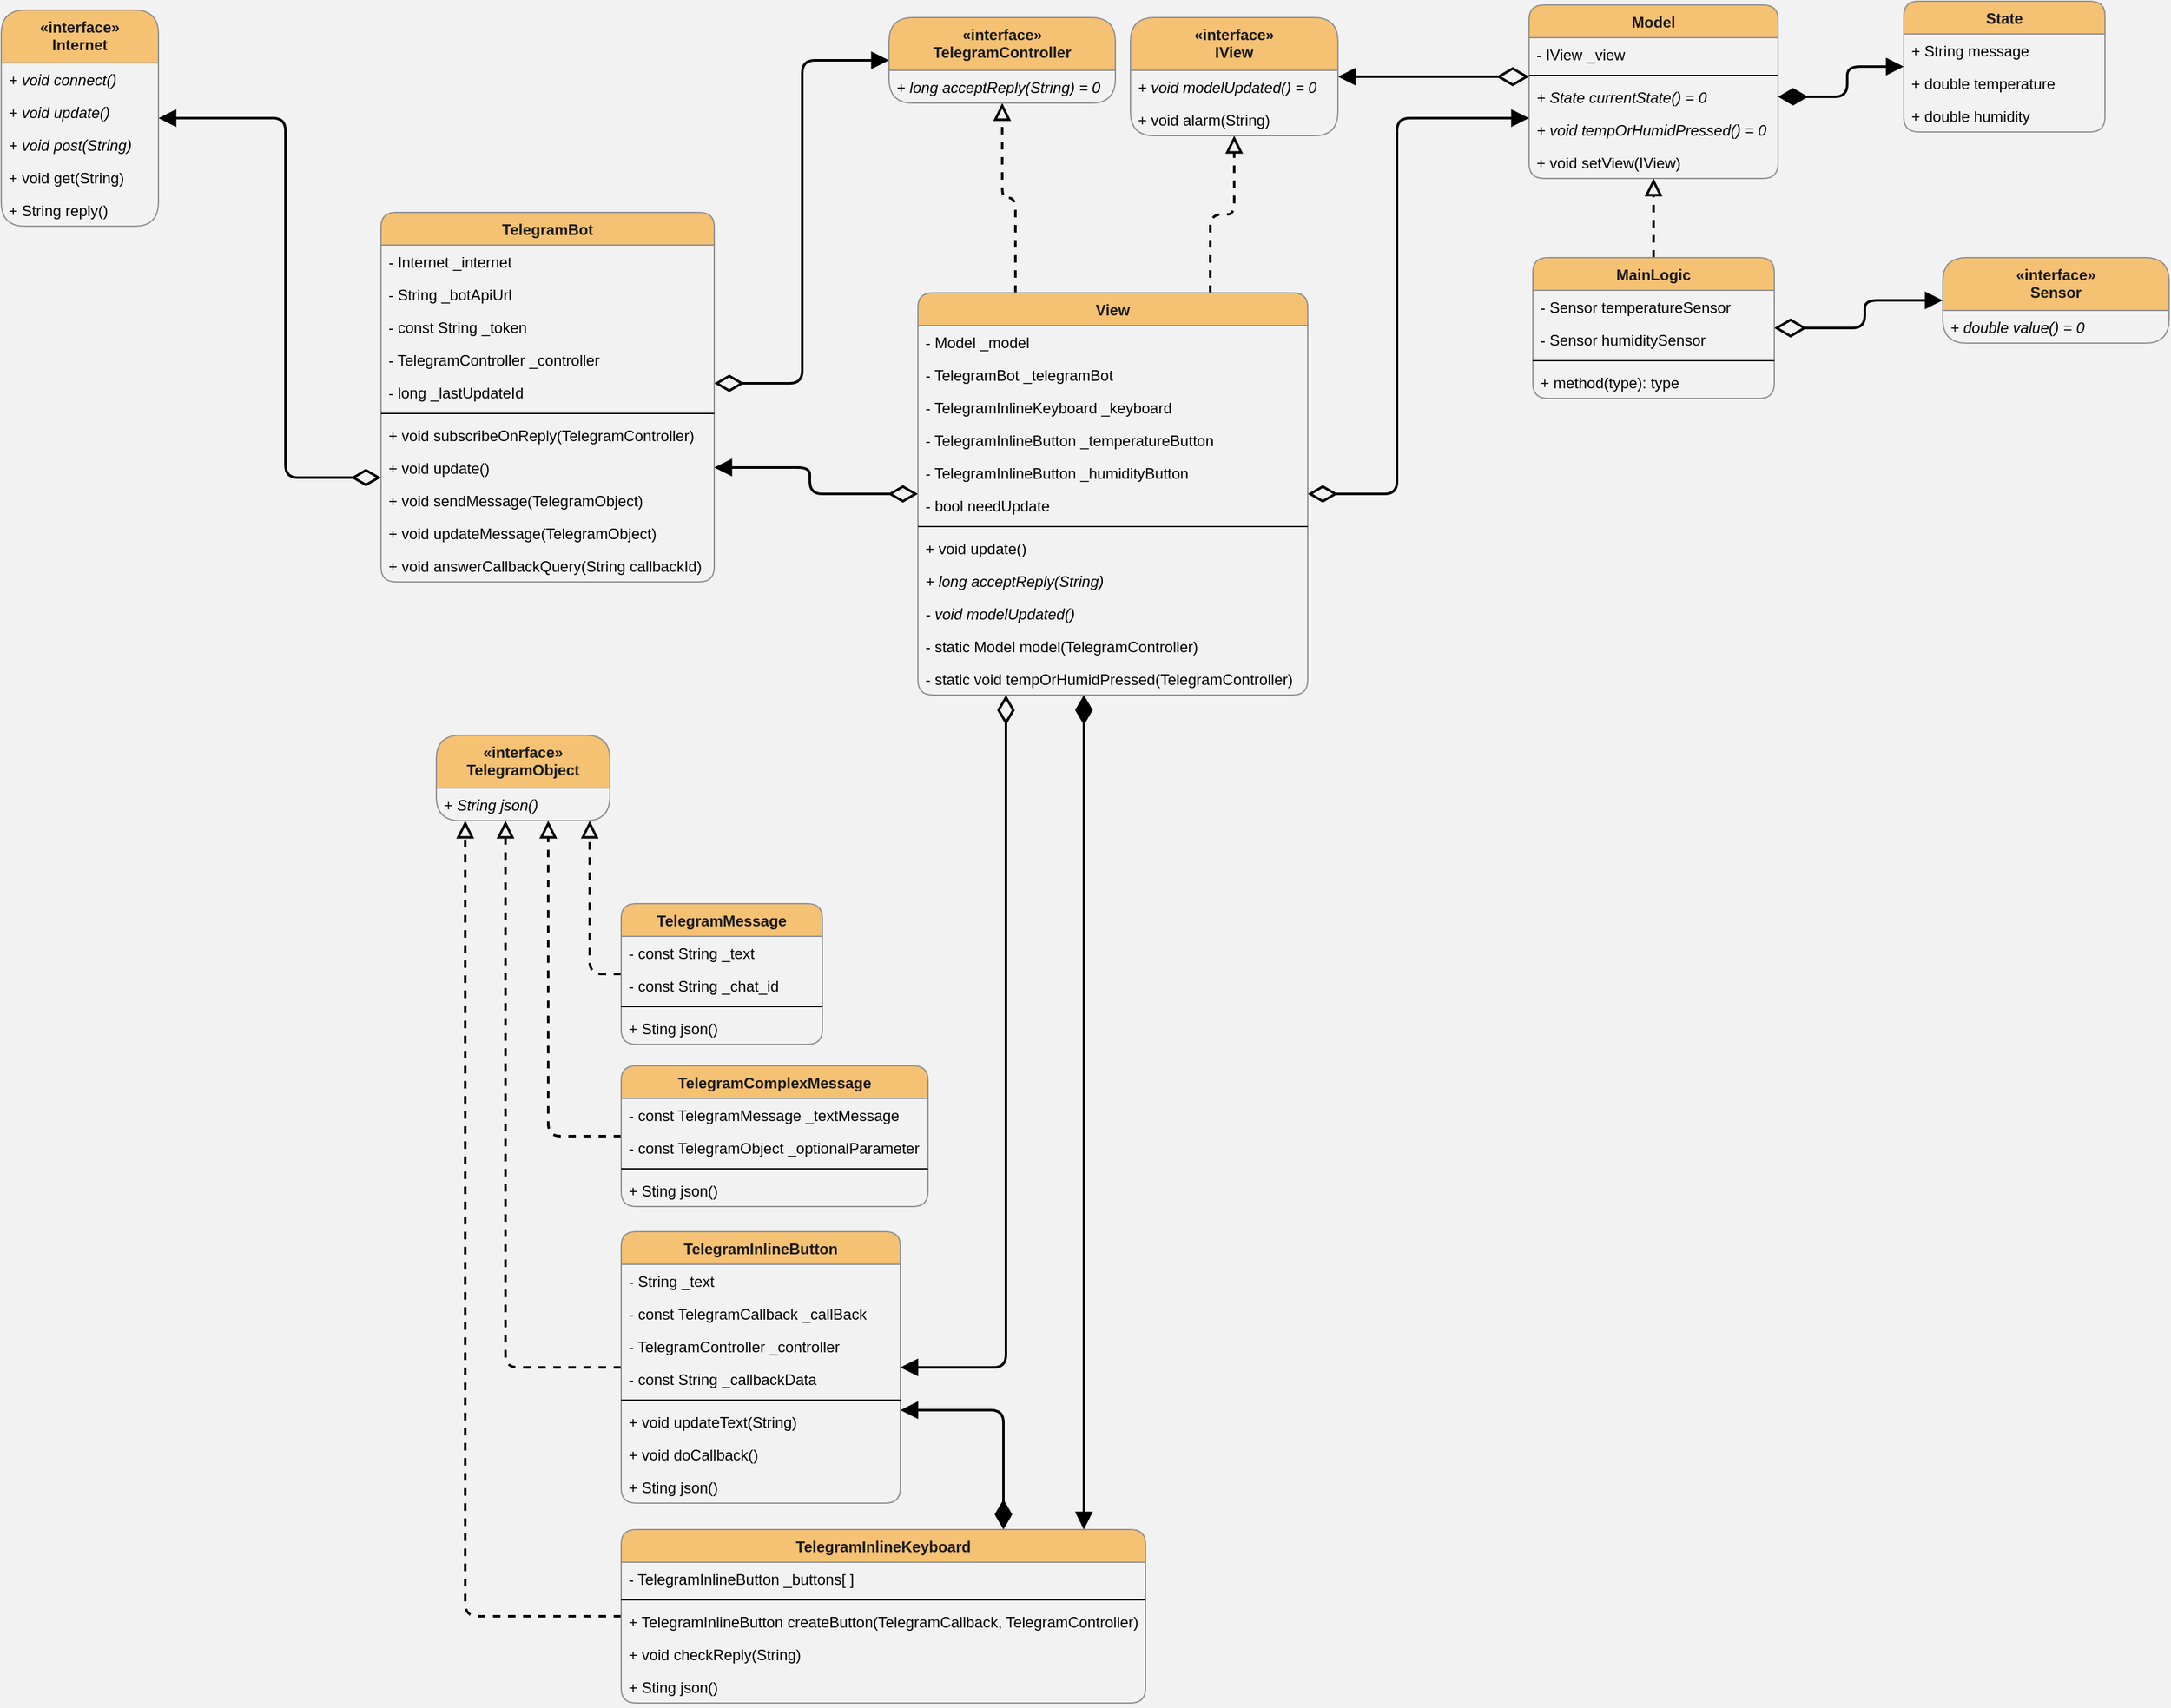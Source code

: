 <mxfile version="13.7.9" type="device"><diagram id="C5RBs43oDa-KdzZeNtuy" name="Page-1"><mxGraphModel dx="3631" dy="1231" grid="0" gridSize="10" guides="1" tooltips="1" connect="1" arrows="1" fold="1" page="0" pageScale="1" pageWidth="827" pageHeight="1169" background="#F2F2F2" math="0" shadow="0"><root><mxCell id="WIyWlLk6GJQsqaUBKTNV-0"/><mxCell id="WIyWlLk6GJQsqaUBKTNV-1" parent="WIyWlLk6GJQsqaUBKTNV-0"/><mxCell id="rEhpitw5mHjTU7jlt6PZ-28" value="Model" style="swimlane;fontStyle=1;align=center;verticalAlign=top;childLayout=stackLayout;horizontal=1;startSize=26;horizontalStack=0;resizeParent=1;resizeParentMax=0;resizeLast=0;collapsible=1;marginBottom=0;shadow=0;strokeColor=#909090;strokeWidth=1;fillColor=#F5C173;fontColor=#1A1A1A;rounded=1;" parent="WIyWlLk6GJQsqaUBKTNV-1" vertex="1"><mxGeometry x="-4" y="172" width="198" height="138" as="geometry"/></mxCell><mxCell id="rEhpitw5mHjTU7jlt6PZ-29" value="- IView _view" style="text;strokeColor=none;fillColor=none;align=left;verticalAlign=top;spacingLeft=4;spacingRight=4;overflow=hidden;rotatable=0;points=[[0,0.5],[1,0.5]];portConstraint=eastwest;rounded=1;" parent="rEhpitw5mHjTU7jlt6PZ-28" vertex="1"><mxGeometry y="26" width="198" height="26" as="geometry"/></mxCell><mxCell id="rEhpitw5mHjTU7jlt6PZ-30" value="" style="line;strokeWidth=1;fillColor=none;align=left;verticalAlign=middle;spacingTop=-1;spacingLeft=3;spacingRight=3;rotatable=0;labelPosition=right;points=[];portConstraint=eastwest;rounded=1;" parent="rEhpitw5mHjTU7jlt6PZ-28" vertex="1"><mxGeometry y="52" width="198" height="8" as="geometry"/></mxCell><mxCell id="rEhpitw5mHjTU7jlt6PZ-31" value="+ State currentState() = 0" style="text;strokeColor=none;fillColor=none;align=left;verticalAlign=top;spacingLeft=4;spacingRight=4;overflow=hidden;rotatable=0;points=[[0,0.5],[1,0.5]];portConstraint=eastwest;rounded=1;fontStyle=2" parent="rEhpitw5mHjTU7jlt6PZ-28" vertex="1"><mxGeometry y="60" width="198" height="26" as="geometry"/></mxCell><mxCell id="oQ5YfJcLxzlzHkghVT78-1" value="+ void tempOrHumidPressed() = 0" style="text;strokeColor=none;fillColor=none;align=left;verticalAlign=top;spacingLeft=4;spacingRight=4;overflow=hidden;rotatable=0;points=[[0,0.5],[1,0.5]];portConstraint=eastwest;rounded=1;fontStyle=2" parent="rEhpitw5mHjTU7jlt6PZ-28" vertex="1"><mxGeometry y="86" width="198" height="26" as="geometry"/></mxCell><mxCell id="oQ5YfJcLxzlzHkghVT78-2" value="+ void setView(IView)" style="text;strokeColor=none;fillColor=none;align=left;verticalAlign=top;spacingLeft=4;spacingRight=4;overflow=hidden;rotatable=0;points=[[0,0.5],[1,0.5]];portConstraint=eastwest;rounded=1;" parent="rEhpitw5mHjTU7jlt6PZ-28" vertex="1"><mxGeometry y="112" width="198" height="26" as="geometry"/></mxCell><mxCell id="oQ5YfJcLxzlzHkghVT78-14" style="edgeStyle=orthogonalEdgeStyle;orthogonalLoop=1;jettySize=auto;html=1;entryX=0;entryY=0.5;entryDx=0;entryDy=0;startSize=18;fontColor=#1A1A1A;endArrow=block;endFill=1;strokeWidth=2;rounded=1;startArrow=diamondThin;startFill=1;endSize=9;" parent="WIyWlLk6GJQsqaUBKTNV-1" source="rEhpitw5mHjTU7jlt6PZ-31" target="oQ5YfJcLxzlzHkghVT78-7" edge="1"><mxGeometry relative="1" as="geometry"/></mxCell><mxCell id="oQ5YfJcLxzlzHkghVT78-19" style="edgeStyle=orthogonalEdgeStyle;rounded=1;orthogonalLoop=1;jettySize=auto;html=1;exitX=0.5;exitY=0;exitDx=0;exitDy=0;startSize=20;endArrow=block;endFill=0;strokeWidth=2;fontColor=#1A1A1A;dashed=1;endSize=9;startFill=0;" parent="WIyWlLk6GJQsqaUBKTNV-1" source="oQ5YfJcLxzlzHkghVT78-15" target="rEhpitw5mHjTU7jlt6PZ-28" edge="1"><mxGeometry relative="1" as="geometry"/></mxCell><mxCell id="BnWdjfgLqPfoAKdo5fvC-12" style="edgeStyle=orthogonalEdgeStyle;jumpSize=6;orthogonalLoop=1;jettySize=auto;html=1;startArrow=diamondThin;startFill=0;startSize=20;endArrow=block;endFill=1;endSize=9;strokeWidth=2;fontColor=#1A1A1A;" edge="1" parent="WIyWlLk6GJQsqaUBKTNV-1" source="oQ5YfJcLxzlzHkghVT78-15" target="BnWdjfgLqPfoAKdo5fvC-10"><mxGeometry relative="1" as="geometry"/></mxCell><mxCell id="oQ5YfJcLxzlzHkghVT78-15" value="MainLogic" style="swimlane;fontStyle=1;align=center;verticalAlign=top;childLayout=stackLayout;horizontal=1;startSize=26;horizontalStack=0;resizeParent=1;resizeParentMax=0;resizeLast=0;collapsible=1;marginBottom=0;rounded=1;shadow=0;strokeColor=#909090;strokeWidth=1;fillColor=#F5C173;fontColor=#1A1A1A;" parent="WIyWlLk6GJQsqaUBKTNV-1" vertex="1"><mxGeometry x="-1" y="373" width="192" height="112" as="geometry"/></mxCell><mxCell id="oQ5YfJcLxzlzHkghVT78-16" value="- Sensor temperatureSensor" style="text;strokeColor=none;fillColor=none;align=left;verticalAlign=top;spacingLeft=4;spacingRight=4;overflow=hidden;rotatable=0;points=[[0,0.5],[1,0.5]];portConstraint=eastwest;" parent="oQ5YfJcLxzlzHkghVT78-15" vertex="1"><mxGeometry y="26" width="192" height="26" as="geometry"/></mxCell><mxCell id="oQ5YfJcLxzlzHkghVT78-20" value="- Sensor humiditySensor" style="text;strokeColor=none;fillColor=none;align=left;verticalAlign=top;spacingLeft=4;spacingRight=4;overflow=hidden;rotatable=0;points=[[0,0.5],[1,0.5]];portConstraint=eastwest;" parent="oQ5YfJcLxzlzHkghVT78-15" vertex="1"><mxGeometry y="52" width="192" height="26" as="geometry"/></mxCell><mxCell id="oQ5YfJcLxzlzHkghVT78-17" value="" style="line;strokeWidth=1;fillColor=none;align=left;verticalAlign=middle;spacingTop=-1;spacingLeft=3;spacingRight=3;rotatable=0;labelPosition=right;points=[];portConstraint=eastwest;" parent="oQ5YfJcLxzlzHkghVT78-15" vertex="1"><mxGeometry y="78" width="192" height="8" as="geometry"/></mxCell><mxCell id="oQ5YfJcLxzlzHkghVT78-18" value="+ method(type): type" style="text;strokeColor=none;fillColor=none;align=left;verticalAlign=top;spacingLeft=4;spacingRight=4;overflow=hidden;rotatable=0;points=[[0,0.5],[1,0.5]];portConstraint=eastwest;" parent="oQ5YfJcLxzlzHkghVT78-15" vertex="1"><mxGeometry y="86" width="192" height="26" as="geometry"/></mxCell><mxCell id="oQ5YfJcLxzlzHkghVT78-34" style="edgeStyle=orthogonalEdgeStyle;rounded=1;orthogonalLoop=1;jettySize=auto;html=1;startSize=20;endArrow=block;endFill=1;strokeWidth=2;fontColor=#1A1A1A;startArrow=diamondThin;startFill=0;jumpSize=6;endSize=9;" parent="WIyWlLk6GJQsqaUBKTNV-1" source="rEhpitw5mHjTU7jlt6PZ-28" target="oQ5YfJcLxzlzHkghVT78-31" edge="1"><mxGeometry relative="1" as="geometry"><Array as="points"><mxPoint x="-59" y="229"/><mxPoint x="-59" y="229"/></Array></mxGeometry></mxCell><mxCell id="oQ5YfJcLxzlzHkghVT78-52" style="edgeStyle=orthogonalEdgeStyle;rounded=1;jumpSize=6;orthogonalLoop=1;jettySize=auto;html=1;exitX=0.25;exitY=0;exitDx=0;exitDy=0;startArrow=none;startFill=0;startSize=20;endArrow=block;endFill=0;endSize=9;strokeWidth=2;fontColor=#1A1A1A;dashed=1;" parent="WIyWlLk6GJQsqaUBKTNV-1" source="oQ5YfJcLxzlzHkghVT78-35" target="oQ5YfJcLxzlzHkghVT78-49" edge="1"><mxGeometry relative="1" as="geometry"/></mxCell><mxCell id="oQ5YfJcLxzlzHkghVT78-53" style="edgeStyle=orthogonalEdgeStyle;rounded=1;jumpSize=6;orthogonalLoop=1;jettySize=auto;html=1;exitX=0.75;exitY=0;exitDx=0;exitDy=0;startArrow=none;startFill=0;startSize=20;endArrow=block;endFill=0;endSize=9;strokeWidth=2;fontColor=#1A1A1A;dashed=1;" parent="WIyWlLk6GJQsqaUBKTNV-1" source="oQ5YfJcLxzlzHkghVT78-35" target="oQ5YfJcLxzlzHkghVT78-31" edge="1"><mxGeometry relative="1" as="geometry"/></mxCell><mxCell id="BnWdjfgLqPfoAKdo5fvC-1" style="edgeStyle=orthogonalEdgeStyle;jumpSize=6;orthogonalLoop=1;jettySize=auto;html=1;startFill=0;startSize=18;endArrow=block;endFill=1;endSize=9;strokeWidth=2;fontColor=#1A1A1A;startArrow=diamondThin;" edge="1" parent="WIyWlLk6GJQsqaUBKTNV-1" source="oQ5YfJcLxzlzHkghVT78-35" target="oQ5YfJcLxzlzHkghVT78-54"><mxGeometry relative="1" as="geometry"><Array as="points"><mxPoint x="-576" y="561"/><mxPoint x="-576" y="540"/></Array></mxGeometry></mxCell><mxCell id="BnWdjfgLqPfoAKdo5fvC-8" style="edgeStyle=orthogonalEdgeStyle;jumpSize=6;orthogonalLoop=1;jettySize=auto;html=1;startArrow=diamondThin;startFill=0;startSize=18;endArrow=block;endFill=1;endSize=9;strokeWidth=2;fontColor=#1A1A1A;" edge="1" parent="WIyWlLk6GJQsqaUBKTNV-1" source="oQ5YfJcLxzlzHkghVT78-35" target="rEhpitw5mHjTU7jlt6PZ-28"><mxGeometry relative="1" as="geometry"><Array as="points"><mxPoint x="-109" y="561"/><mxPoint x="-109" y="262"/></Array></mxGeometry></mxCell><mxCell id="BnWdjfgLqPfoAKdo5fvC-14" style="edgeStyle=orthogonalEdgeStyle;jumpSize=6;orthogonalLoop=1;jettySize=auto;html=1;startArrow=diamondThin;startFill=1;startSize=18;endArrow=block;endFill=1;endSize=9;strokeWidth=2;fontColor=#1A1A1A;" edge="1" parent="WIyWlLk6GJQsqaUBKTNV-1" source="oQ5YfJcLxzlzHkghVT78-35" target="oQ5YfJcLxzlzHkghVT78-107"><mxGeometry relative="1" as="geometry"><Array as="points"><mxPoint x="-358" y="996"/><mxPoint x="-358" y="996"/></Array></mxGeometry></mxCell><mxCell id="BnWdjfgLqPfoAKdo5fvC-15" style="edgeStyle=orthogonalEdgeStyle;jumpSize=6;orthogonalLoop=1;jettySize=auto;html=1;startArrow=diamondThin;startFill=0;startSize=18;endArrow=block;endFill=1;endSize=9;strokeWidth=2;fontColor=#1A1A1A;" edge="1" parent="WIyWlLk6GJQsqaUBKTNV-1" source="oQ5YfJcLxzlzHkghVT78-35" target="oQ5YfJcLxzlzHkghVT78-97"><mxGeometry relative="1" as="geometry"><Array as="points"><mxPoint x="-420" y="1256"/></Array></mxGeometry></mxCell><mxCell id="oQ5YfJcLxzlzHkghVT78-35" value="View" style="swimlane;fontStyle=1;align=center;verticalAlign=top;childLayout=stackLayout;horizontal=1;startSize=26;horizontalStack=0;resizeParent=1;resizeParentMax=0;resizeLast=0;collapsible=1;marginBottom=0;rounded=1;shadow=0;strokeColor=#909090;strokeWidth=1;fillColor=#F5C173;fontColor=#1A1A1A;" parent="WIyWlLk6GJQsqaUBKTNV-1" vertex="1"><mxGeometry x="-490" y="401" width="310" height="320" as="geometry"/></mxCell><mxCell id="oQ5YfJcLxzlzHkghVT78-42" value="- Model _model" style="text;strokeColor=none;fillColor=none;align=left;verticalAlign=top;spacingLeft=4;spacingRight=4;overflow=hidden;rotatable=0;points=[[0,0.5],[1,0.5]];portConstraint=eastwest;" parent="oQ5YfJcLxzlzHkghVT78-35" vertex="1"><mxGeometry y="26" width="310" height="26" as="geometry"/></mxCell><mxCell id="oQ5YfJcLxzlzHkghVT78-40" value="- TelegramBot _telegramBot" style="text;strokeColor=none;fillColor=none;align=left;verticalAlign=top;spacingLeft=4;spacingRight=4;overflow=hidden;rotatable=0;points=[[0,0.5],[1,0.5]];portConstraint=eastwest;" parent="oQ5YfJcLxzlzHkghVT78-35" vertex="1"><mxGeometry y="52" width="310" height="26" as="geometry"/></mxCell><mxCell id="oQ5YfJcLxzlzHkghVT78-41" value="- TelegramInlineKeyboard _keyboard" style="text;strokeColor=none;fillColor=none;align=left;verticalAlign=top;spacingLeft=4;spacingRight=4;overflow=hidden;rotatable=0;points=[[0,0.5],[1,0.5]];portConstraint=eastwest;" parent="oQ5YfJcLxzlzHkghVT78-35" vertex="1"><mxGeometry y="78" width="310" height="26" as="geometry"/></mxCell><mxCell id="oQ5YfJcLxzlzHkghVT78-43" value="- TelegramInlineButton _temperatureButton" style="text;strokeColor=none;fillColor=none;align=left;verticalAlign=top;spacingLeft=4;spacingRight=4;overflow=hidden;rotatable=0;points=[[0,0.5],[1,0.5]];portConstraint=eastwest;" parent="oQ5YfJcLxzlzHkghVT78-35" vertex="1"><mxGeometry y="104" width="310" height="26" as="geometry"/></mxCell><mxCell id="oQ5YfJcLxzlzHkghVT78-44" value="- TelegramInlineButton _humidityButton" style="text;strokeColor=none;fillColor=none;align=left;verticalAlign=top;spacingLeft=4;spacingRight=4;overflow=hidden;rotatable=0;points=[[0,0.5],[1,0.5]];portConstraint=eastwest;" parent="oQ5YfJcLxzlzHkghVT78-35" vertex="1"><mxGeometry y="130" width="310" height="26" as="geometry"/></mxCell><mxCell id="oQ5YfJcLxzlzHkghVT78-39" value="- bool needUpdate" style="text;strokeColor=none;fillColor=none;align=left;verticalAlign=top;spacingLeft=4;spacingRight=4;overflow=hidden;rotatable=0;points=[[0,0.5],[1,0.5]];portConstraint=eastwest;" parent="oQ5YfJcLxzlzHkghVT78-35" vertex="1"><mxGeometry y="156" width="310" height="26" as="geometry"/></mxCell><mxCell id="oQ5YfJcLxzlzHkghVT78-37" value="" style="line;strokeWidth=1;fillColor=none;align=left;verticalAlign=middle;spacingTop=-1;spacingLeft=3;spacingRight=3;rotatable=0;labelPosition=right;points=[];portConstraint=eastwest;" parent="oQ5YfJcLxzlzHkghVT78-35" vertex="1"><mxGeometry y="182" width="310" height="8" as="geometry"/></mxCell><mxCell id="oQ5YfJcLxzlzHkghVT78-48" value="+ void update()" style="text;strokeColor=none;fillColor=none;align=left;verticalAlign=top;spacingLeft=4;spacingRight=4;overflow=hidden;rotatable=0;points=[[0,0.5],[1,0.5]];portConstraint=eastwest;" parent="oQ5YfJcLxzlzHkghVT78-35" vertex="1"><mxGeometry y="190" width="310" height="26" as="geometry"/></mxCell><mxCell id="oQ5YfJcLxzlzHkghVT78-45" value="+ long acceptReply(String)" style="text;strokeColor=none;fillColor=none;align=left;verticalAlign=top;spacingLeft=4;spacingRight=4;overflow=hidden;rotatable=0;points=[[0,0.5],[1,0.5]];portConstraint=eastwest;fontStyle=2" parent="oQ5YfJcLxzlzHkghVT78-35" vertex="1"><mxGeometry y="216" width="310" height="26" as="geometry"/></mxCell><mxCell id="oQ5YfJcLxzlzHkghVT78-38" value="- void modelUpdated()" style="text;strokeColor=none;fillColor=none;align=left;verticalAlign=top;spacingLeft=4;spacingRight=4;overflow=hidden;rotatable=0;points=[[0,0.5],[1,0.5]];portConstraint=eastwest;fontStyle=2" parent="oQ5YfJcLxzlzHkghVT78-35" vertex="1"><mxGeometry y="242" width="310" height="26" as="geometry"/></mxCell><mxCell id="oQ5YfJcLxzlzHkghVT78-47" value="- static Model model(TelegramController)" style="text;strokeColor=none;fillColor=none;align=left;verticalAlign=top;spacingLeft=4;spacingRight=4;overflow=hidden;rotatable=0;points=[[0,0.5],[1,0.5]];portConstraint=eastwest;" parent="oQ5YfJcLxzlzHkghVT78-35" vertex="1"><mxGeometry y="268" width="310" height="26" as="geometry"/></mxCell><mxCell id="oQ5YfJcLxzlzHkghVT78-46" value="- static void tempOrHumidPressed(TelegramController)" style="text;strokeColor=none;fillColor=none;align=left;verticalAlign=top;spacingLeft=4;spacingRight=4;overflow=hidden;rotatable=0;points=[[0,0.5],[1,0.5]];portConstraint=eastwest;" parent="oQ5YfJcLxzlzHkghVT78-35" vertex="1"><mxGeometry y="294" width="310" height="26" as="geometry"/></mxCell><mxCell id="BnWdjfgLqPfoAKdo5fvC-2" style="edgeStyle=orthogonalEdgeStyle;jumpSize=6;orthogonalLoop=1;jettySize=auto;html=1;startArrow=diamondThin;startFill=0;startSize=18;endArrow=block;endFill=1;endSize=9;strokeWidth=2;fontColor=#1A1A1A;" edge="1" parent="WIyWlLk6GJQsqaUBKTNV-1" source="oQ5YfJcLxzlzHkghVT78-54" target="oQ5YfJcLxzlzHkghVT78-66"><mxGeometry relative="1" as="geometry"><Array as="points"><mxPoint x="-993" y="548"/><mxPoint x="-993" y="262"/></Array></mxGeometry></mxCell><mxCell id="BnWdjfgLqPfoAKdo5fvC-4" style="edgeStyle=orthogonalEdgeStyle;jumpSize=6;orthogonalLoop=1;jettySize=auto;html=1;startArrow=none;startFill=0;startSize=18;endArrow=block;endFill=0;endSize=9;strokeWidth=2;fontColor=#1A1A1A;dashed=1;" edge="1" parent="WIyWlLk6GJQsqaUBKTNV-1" source="oQ5YfJcLxzlzHkghVT78-72" target="oQ5YfJcLxzlzHkghVT78-80"><mxGeometry relative="1" as="geometry"><Array as="points"><mxPoint x="-751" y="943"/></Array></mxGeometry></mxCell><mxCell id="BnWdjfgLqPfoAKdo5fvC-5" style="edgeStyle=orthogonalEdgeStyle;jumpSize=6;orthogonalLoop=1;jettySize=auto;html=1;dashed=1;startArrow=none;startFill=0;startSize=18;endArrow=block;endFill=0;endSize=9;strokeWidth=2;fontColor=#1A1A1A;" edge="1" parent="WIyWlLk6GJQsqaUBKTNV-1" source="oQ5YfJcLxzlzHkghVT78-88" target="oQ5YfJcLxzlzHkghVT78-80"><mxGeometry relative="1" as="geometry"><Array as="points"><mxPoint x="-784" y="1072"/></Array></mxGeometry></mxCell><mxCell id="BnWdjfgLqPfoAKdo5fvC-6" style="edgeStyle=orthogonalEdgeStyle;jumpSize=6;orthogonalLoop=1;jettySize=auto;html=1;dashed=1;startArrow=none;startFill=0;startSize=18;endArrow=block;endFill=0;endSize=9;strokeWidth=2;fontColor=#1A1A1A;" edge="1" parent="WIyWlLk6GJQsqaUBKTNV-1" source="oQ5YfJcLxzlzHkghVT78-107" target="oQ5YfJcLxzlzHkghVT78-80"><mxGeometry relative="1" as="geometry"><mxPoint x="-788" y="850" as="targetPoint"/><Array as="points"><mxPoint x="-850" y="1454"/></Array></mxGeometry></mxCell><mxCell id="BnWdjfgLqPfoAKdo5fvC-7" style="edgeStyle=orthogonalEdgeStyle;jumpSize=6;orthogonalLoop=1;jettySize=auto;html=1;dashed=1;startArrow=none;startFill=0;startSize=18;endArrow=block;endFill=0;endSize=9;strokeWidth=2;fontColor=#1A1A1A;" edge="1" parent="WIyWlLk6GJQsqaUBKTNV-1" source="oQ5YfJcLxzlzHkghVT78-97" target="oQ5YfJcLxzlzHkghVT78-80"><mxGeometry relative="1" as="geometry"><Array as="points"><mxPoint x="-818" y="1256"/></Array></mxGeometry></mxCell><mxCell id="oQ5YfJcLxzlzHkghVT78-66" value="«interface»&#10;Internet" style="swimlane;fontStyle=1;align=center;verticalAlign=top;childLayout=stackLayout;horizontal=1;startSize=42;horizontalStack=0;resizeParent=1;resizeParentMax=0;resizeLast=0;collapsible=1;marginBottom=0;rounded=1;shadow=0;strokeColor=#909090;strokeWidth=1;fillColor=#F5C173;fontColor=#1A1A1A;" parent="WIyWlLk6GJQsqaUBKTNV-1" vertex="1"><mxGeometry x="-1219" y="176" width="125" height="172" as="geometry"/></mxCell><mxCell id="oQ5YfJcLxzlzHkghVT78-67" value="+ void connect()" style="text;strokeColor=none;fillColor=none;align=left;verticalAlign=top;spacingLeft=4;spacingRight=4;overflow=hidden;rotatable=0;points=[[0,0.5],[1,0.5]];portConstraint=eastwest;fontStyle=2" parent="oQ5YfJcLxzlzHkghVT78-66" vertex="1"><mxGeometry y="42" width="125" height="26" as="geometry"/></mxCell><mxCell id="oQ5YfJcLxzlzHkghVT78-69" value="+ void update()" style="text;strokeColor=none;fillColor=none;align=left;verticalAlign=top;spacingLeft=4;spacingRight=4;overflow=hidden;rotatable=0;points=[[0,0.5],[1,0.5]];portConstraint=eastwest;fontStyle=2" parent="oQ5YfJcLxzlzHkghVT78-66" vertex="1"><mxGeometry y="68" width="125" height="26" as="geometry"/></mxCell><mxCell id="oQ5YfJcLxzlzHkghVT78-70" value="+ void post(String)" style="text;strokeColor=none;fillColor=none;align=left;verticalAlign=top;spacingLeft=4;spacingRight=4;overflow=hidden;rotatable=0;points=[[0,0.5],[1,0.5]];portConstraint=eastwest;fontStyle=2" parent="oQ5YfJcLxzlzHkghVT78-66" vertex="1"><mxGeometry y="94" width="125" height="26" as="geometry"/></mxCell><mxCell id="oQ5YfJcLxzlzHkghVT78-71" value="+ void get(String)" style="text;strokeColor=none;fillColor=none;align=left;verticalAlign=top;spacingLeft=4;spacingRight=4;overflow=hidden;rotatable=0;points=[[0,0.5],[1,0.5]];portConstraint=eastwest;" parent="oQ5YfJcLxzlzHkghVT78-66" vertex="1"><mxGeometry y="120" width="125" height="26" as="geometry"/></mxCell><mxCell id="oQ5YfJcLxzlzHkghVT78-68" value="+ String reply()" style="text;strokeColor=none;fillColor=none;align=left;verticalAlign=top;spacingLeft=4;spacingRight=4;overflow=hidden;rotatable=0;points=[[0,0.5],[1,0.5]];portConstraint=eastwest;" parent="oQ5YfJcLxzlzHkghVT78-66" vertex="1"><mxGeometry y="146" width="125" height="26" as="geometry"/></mxCell><mxCell id="BnWdjfgLqPfoAKdo5fvC-9" style="edgeStyle=orthogonalEdgeStyle;jumpSize=6;orthogonalLoop=1;jettySize=auto;html=1;startArrow=diamondThin;startFill=0;startSize=18;endArrow=block;endFill=1;endSize=9;strokeWidth=2;fontColor=#1A1A1A;" edge="1" parent="WIyWlLk6GJQsqaUBKTNV-1" source="oQ5YfJcLxzlzHkghVT78-54" target="oQ5YfJcLxzlzHkghVT78-49"><mxGeometry relative="1" as="geometry"><Array as="points"><mxPoint x="-582" y="473"/><mxPoint x="-582" y="216"/></Array></mxGeometry></mxCell><mxCell id="oQ5YfJcLxzlzHkghVT78-31" value="«interface»&#10;IView" style="swimlane;fontStyle=1;align=center;verticalAlign=top;childLayout=stackLayout;horizontal=1;startSize=42;horizontalStack=0;resizeParent=1;resizeParentMax=0;resizeLast=0;collapsible=1;marginBottom=0;rounded=1;shadow=0;strokeColor=#909090;strokeWidth=1;fillColor=#F5C173;fontColor=#1A1A1A;" parent="WIyWlLk6GJQsqaUBKTNV-1" vertex="1"><mxGeometry x="-321" y="182" width="165" height="94" as="geometry"/></mxCell><mxCell id="oQ5YfJcLxzlzHkghVT78-32" value="+ void modelUpdated() = 0" style="text;strokeColor=none;fillColor=none;align=left;verticalAlign=top;spacingLeft=4;spacingRight=4;overflow=hidden;rotatable=0;points=[[0,0.5],[1,0.5]];portConstraint=eastwest;fontStyle=2" parent="oQ5YfJcLxzlzHkghVT78-31" vertex="1"><mxGeometry y="42" width="165" height="26" as="geometry"/></mxCell><mxCell id="oQ5YfJcLxzlzHkghVT78-33" value="+ void alarm(String)" style="text;strokeColor=none;fillColor=none;align=left;verticalAlign=top;spacingLeft=4;spacingRight=4;overflow=hidden;rotatable=0;points=[[0,0.5],[1,0.5]];portConstraint=eastwest;fontStyle=0" parent="oQ5YfJcLxzlzHkghVT78-31" vertex="1"><mxGeometry y="68" width="165" height="26" as="geometry"/></mxCell><mxCell id="oQ5YfJcLxzlzHkghVT78-49" value="«interface»&#10;TelegramController" style="swimlane;fontStyle=1;align=center;verticalAlign=top;childLayout=stackLayout;horizontal=1;startSize=42;horizontalStack=0;resizeParent=1;resizeParentMax=0;resizeLast=0;collapsible=1;marginBottom=0;rounded=1;shadow=0;strokeColor=#909090;strokeWidth=1;fillColor=#F5C173;fontColor=#1A1A1A;" parent="WIyWlLk6GJQsqaUBKTNV-1" vertex="1"><mxGeometry x="-513" y="182" width="180" height="68" as="geometry"/></mxCell><mxCell id="oQ5YfJcLxzlzHkghVT78-50" value="+ long acceptReply(String) = 0" style="text;strokeColor=none;fillColor=none;align=left;verticalAlign=top;spacingLeft=4;spacingRight=4;overflow=hidden;rotatable=0;points=[[0,0.5],[1,0.5]];portConstraint=eastwest;fontStyle=2" parent="oQ5YfJcLxzlzHkghVT78-49" vertex="1"><mxGeometry y="42" width="180" height="26" as="geometry"/></mxCell><mxCell id="oQ5YfJcLxzlzHkghVT78-7" value="State" style="swimlane;fontStyle=1;align=center;verticalAlign=top;childLayout=stackLayout;horizontal=1;startSize=26;horizontalStack=0;resizeParent=1;resizeParentMax=0;resizeLast=0;collapsible=1;marginBottom=0;shadow=0;strokeColor=#909090;strokeWidth=1;fillColor=#F5C173;fontColor=#1A1A1A;rounded=1;" parent="WIyWlLk6GJQsqaUBKTNV-1" vertex="1"><mxGeometry x="294" y="169" width="160" height="104" as="geometry"/></mxCell><mxCell id="oQ5YfJcLxzlzHkghVT78-8" value="+ String message" style="text;strokeColor=none;fillColor=none;align=left;verticalAlign=top;spacingLeft=4;spacingRight=4;overflow=hidden;rotatable=0;points=[[0,0.5],[1,0.5]];portConstraint=eastwest;rounded=1;" parent="oQ5YfJcLxzlzHkghVT78-7" vertex="1"><mxGeometry y="26" width="160" height="26" as="geometry"/></mxCell><mxCell id="oQ5YfJcLxzlzHkghVT78-11" value="+ double temperature" style="text;strokeColor=none;fillColor=none;align=left;verticalAlign=top;spacingLeft=4;spacingRight=4;overflow=hidden;rotatable=0;points=[[0,0.5],[1,0.5]];portConstraint=eastwest;rounded=1;" parent="oQ5YfJcLxzlzHkghVT78-7" vertex="1"><mxGeometry y="52" width="160" height="26" as="geometry"/></mxCell><mxCell id="oQ5YfJcLxzlzHkghVT78-12" value="+ double humidity" style="text;strokeColor=none;fillColor=none;align=left;verticalAlign=top;spacingLeft=4;spacingRight=4;overflow=hidden;rotatable=0;points=[[0,0.5],[1,0.5]];portConstraint=eastwest;rounded=1;" parent="oQ5YfJcLxzlzHkghVT78-7" vertex="1"><mxGeometry y="78" width="160" height="26" as="geometry"/></mxCell><mxCell id="BnWdjfgLqPfoAKdo5fvC-10" value="«interface»&#10;Sensor" style="swimlane;fontStyle=1;align=center;verticalAlign=top;childLayout=stackLayout;horizontal=1;startSize=42;horizontalStack=0;resizeParent=1;resizeParentMax=0;resizeLast=0;collapsible=1;marginBottom=0;rounded=1;shadow=0;strokeColor=#909090;strokeWidth=1;fillColor=#F5C173;fontColor=#1A1A1A;" vertex="1" parent="WIyWlLk6GJQsqaUBKTNV-1"><mxGeometry x="325" y="373" width="180" height="68" as="geometry"/></mxCell><mxCell id="BnWdjfgLqPfoAKdo5fvC-11" value="+ double value() = 0" style="text;strokeColor=none;fillColor=none;align=left;verticalAlign=top;spacingLeft=4;spacingRight=4;overflow=hidden;rotatable=0;points=[[0,0.5],[1,0.5]];portConstraint=eastwest;fontStyle=2" vertex="1" parent="BnWdjfgLqPfoAKdo5fvC-10"><mxGeometry y="42" width="180" height="26" as="geometry"/></mxCell><mxCell id="BnWdjfgLqPfoAKdo5fvC-13" style="edgeStyle=orthogonalEdgeStyle;jumpSize=6;orthogonalLoop=1;jettySize=auto;html=1;startArrow=diamondThin;startFill=1;startSize=18;endArrow=block;endFill=1;endSize=9;strokeWidth=2;fontColor=#1A1A1A;" edge="1" parent="WIyWlLk6GJQsqaUBKTNV-1" source="oQ5YfJcLxzlzHkghVT78-107" target="oQ5YfJcLxzlzHkghVT78-97"><mxGeometry relative="1" as="geometry"><Array as="points"><mxPoint x="-422" y="1290"/></Array></mxGeometry></mxCell><mxCell id="oQ5YfJcLxzlzHkghVT78-54" value="TelegramBot" style="swimlane;fontStyle=1;align=center;verticalAlign=top;childLayout=stackLayout;horizontal=1;startSize=26;horizontalStack=0;resizeParent=1;resizeParentMax=0;resizeLast=0;collapsible=1;marginBottom=0;rounded=1;shadow=0;strokeColor=#909090;strokeWidth=1;fillColor=#F5C173;fontColor=#1A1A1A;" parent="WIyWlLk6GJQsqaUBKTNV-1" vertex="1"><mxGeometry x="-917" y="337" width="265" height="294" as="geometry"/></mxCell><mxCell id="oQ5YfJcLxzlzHkghVT78-55" value="- Internet _internet" style="text;strokeColor=none;fillColor=none;align=left;verticalAlign=top;spacingLeft=4;spacingRight=4;overflow=hidden;rotatable=0;points=[[0,0.5],[1,0.5]];portConstraint=eastwest;" parent="oQ5YfJcLxzlzHkghVT78-54" vertex="1"><mxGeometry y="26" width="265" height="26" as="geometry"/></mxCell><mxCell id="oQ5YfJcLxzlzHkghVT78-59" value="- String _botApiUrl" style="text;strokeColor=none;fillColor=none;align=left;verticalAlign=top;spacingLeft=4;spacingRight=4;overflow=hidden;rotatable=0;points=[[0,0.5],[1,0.5]];portConstraint=eastwest;" parent="oQ5YfJcLxzlzHkghVT78-54" vertex="1"><mxGeometry y="52" width="265" height="26" as="geometry"/></mxCell><mxCell id="oQ5YfJcLxzlzHkghVT78-61" value="- const String _token" style="text;strokeColor=none;fillColor=none;align=left;verticalAlign=top;spacingLeft=4;spacingRight=4;overflow=hidden;rotatable=0;points=[[0,0.5],[1,0.5]];portConstraint=eastwest;" parent="oQ5YfJcLxzlzHkghVT78-54" vertex="1"><mxGeometry y="78" width="265" height="26" as="geometry"/></mxCell><mxCell id="oQ5YfJcLxzlzHkghVT78-60" value="- TelegramController _controller" style="text;strokeColor=none;fillColor=none;align=left;verticalAlign=top;spacingLeft=4;spacingRight=4;overflow=hidden;rotatable=0;points=[[0,0.5],[1,0.5]];portConstraint=eastwest;" parent="oQ5YfJcLxzlzHkghVT78-54" vertex="1"><mxGeometry y="104" width="265" height="26" as="geometry"/></mxCell><mxCell id="oQ5YfJcLxzlzHkghVT78-58" value="- long _lastUpdateId" style="text;strokeColor=none;fillColor=none;align=left;verticalAlign=top;spacingLeft=4;spacingRight=4;overflow=hidden;rotatable=0;points=[[0,0.5],[1,0.5]];portConstraint=eastwest;" parent="oQ5YfJcLxzlzHkghVT78-54" vertex="1"><mxGeometry y="130" width="265" height="26" as="geometry"/></mxCell><mxCell id="oQ5YfJcLxzlzHkghVT78-56" value="" style="line;strokeWidth=1;fillColor=none;align=left;verticalAlign=middle;spacingTop=-1;spacingLeft=3;spacingRight=3;rotatable=0;labelPosition=right;points=[];portConstraint=eastwest;" parent="oQ5YfJcLxzlzHkghVT78-54" vertex="1"><mxGeometry y="156" width="265" height="8" as="geometry"/></mxCell><mxCell id="oQ5YfJcLxzlzHkghVT78-57" value="+ void subscribeOnReply(TelegramController)" style="text;strokeColor=none;fillColor=none;align=left;verticalAlign=top;spacingLeft=4;spacingRight=4;overflow=hidden;rotatable=0;points=[[0,0.5],[1,0.5]];portConstraint=eastwest;" parent="oQ5YfJcLxzlzHkghVT78-54" vertex="1"><mxGeometry y="164" width="265" height="26" as="geometry"/></mxCell><mxCell id="oQ5YfJcLxzlzHkghVT78-64" value="+ void update()" style="text;strokeColor=none;fillColor=none;align=left;verticalAlign=top;spacingLeft=4;spacingRight=4;overflow=hidden;rotatable=0;points=[[0,0.5],[1,0.5]];portConstraint=eastwest;" parent="oQ5YfJcLxzlzHkghVT78-54" vertex="1"><mxGeometry y="190" width="265" height="26" as="geometry"/></mxCell><mxCell id="oQ5YfJcLxzlzHkghVT78-65" value="+ void sendMessage(TelegramObject)" style="text;strokeColor=none;fillColor=none;align=left;verticalAlign=top;spacingLeft=4;spacingRight=4;overflow=hidden;rotatable=0;points=[[0,0.5],[1,0.5]];portConstraint=eastwest;" parent="oQ5YfJcLxzlzHkghVT78-54" vertex="1"><mxGeometry y="216" width="265" height="26" as="geometry"/></mxCell><mxCell id="oQ5YfJcLxzlzHkghVT78-63" value="+ void updateMessage(TelegramObject)" style="text;strokeColor=none;fillColor=none;align=left;verticalAlign=top;spacingLeft=4;spacingRight=4;overflow=hidden;rotatable=0;points=[[0,0.5],[1,0.5]];portConstraint=eastwest;" parent="oQ5YfJcLxzlzHkghVT78-54" vertex="1"><mxGeometry y="242" width="265" height="26" as="geometry"/></mxCell><mxCell id="oQ5YfJcLxzlzHkghVT78-62" value="+ void answerCallbackQuery(String callbackId)" style="text;strokeColor=none;fillColor=none;align=left;verticalAlign=top;spacingLeft=4;spacingRight=4;overflow=hidden;rotatable=0;points=[[0,0.5],[1,0.5]];portConstraint=eastwest;" parent="oQ5YfJcLxzlzHkghVT78-54" vertex="1"><mxGeometry y="268" width="265" height="26" as="geometry"/></mxCell><mxCell id="oQ5YfJcLxzlzHkghVT78-80" value="«interface»&#10;TelegramObject" style="swimlane;fontStyle=1;align=center;verticalAlign=top;childLayout=stackLayout;horizontal=1;startSize=42;horizontalStack=0;resizeParent=1;resizeParentMax=0;resizeLast=0;collapsible=1;marginBottom=0;rounded=1;shadow=0;strokeColor=#909090;strokeWidth=1;fillColor=#F5C173;fontColor=#1A1A1A;" parent="WIyWlLk6GJQsqaUBKTNV-1" vertex="1"><mxGeometry x="-873" y="753" width="138" height="68" as="geometry"/></mxCell><mxCell id="oQ5YfJcLxzlzHkghVT78-81" value="+ String json()" style="text;strokeColor=none;fillColor=none;align=left;verticalAlign=top;spacingLeft=4;spacingRight=4;overflow=hidden;rotatable=0;points=[[0,0.5],[1,0.5]];portConstraint=eastwest;fontStyle=2" parent="oQ5YfJcLxzlzHkghVT78-80" vertex="1"><mxGeometry y="42" width="138" height="26" as="geometry"/></mxCell><mxCell id="oQ5YfJcLxzlzHkghVT78-72" value="TelegramMessage" style="swimlane;fontStyle=1;align=center;verticalAlign=top;childLayout=stackLayout;horizontal=1;startSize=26;horizontalStack=0;resizeParent=1;resizeParentMax=0;resizeLast=0;collapsible=1;marginBottom=0;rounded=1;shadow=0;strokeColor=#909090;strokeWidth=1;fillColor=#F5C173;fontColor=#1A1A1A;" parent="WIyWlLk6GJQsqaUBKTNV-1" vertex="1"><mxGeometry x="-726" y="887" width="160" height="112" as="geometry"/></mxCell><mxCell id="oQ5YfJcLxzlzHkghVT78-73" value="- const String _text" style="text;strokeColor=none;fillColor=none;align=left;verticalAlign=top;spacingLeft=4;spacingRight=4;overflow=hidden;rotatable=0;points=[[0,0.5],[1,0.5]];portConstraint=eastwest;" parent="oQ5YfJcLxzlzHkghVT78-72" vertex="1"><mxGeometry y="26" width="160" height="26" as="geometry"/></mxCell><mxCell id="oQ5YfJcLxzlzHkghVT78-82" value="- const String _chat_id" style="text;strokeColor=none;fillColor=none;align=left;verticalAlign=top;spacingLeft=4;spacingRight=4;overflow=hidden;rotatable=0;points=[[0,0.5],[1,0.5]];portConstraint=eastwest;" parent="oQ5YfJcLxzlzHkghVT78-72" vertex="1"><mxGeometry y="52" width="160" height="26" as="geometry"/></mxCell><mxCell id="oQ5YfJcLxzlzHkghVT78-74" value="" style="line;strokeWidth=1;fillColor=none;align=left;verticalAlign=middle;spacingTop=-1;spacingLeft=3;spacingRight=3;rotatable=0;labelPosition=right;points=[];portConstraint=eastwest;" parent="oQ5YfJcLxzlzHkghVT78-72" vertex="1"><mxGeometry y="78" width="160" height="8" as="geometry"/></mxCell><mxCell id="oQ5YfJcLxzlzHkghVT78-75" value="+ Sting json()" style="text;strokeColor=none;fillColor=none;align=left;verticalAlign=top;spacingLeft=4;spacingRight=4;overflow=hidden;rotatable=0;points=[[0,0.5],[1,0.5]];portConstraint=eastwest;" parent="oQ5YfJcLxzlzHkghVT78-72" vertex="1"><mxGeometry y="86" width="160" height="26" as="geometry"/></mxCell><mxCell id="oQ5YfJcLxzlzHkghVT78-88" value="TelegramComplexMessage" style="swimlane;fontStyle=1;align=center;verticalAlign=top;childLayout=stackLayout;horizontal=1;startSize=26;horizontalStack=0;resizeParent=1;resizeParentMax=0;resizeLast=0;collapsible=1;marginBottom=0;rounded=1;shadow=0;strokeColor=#909090;strokeWidth=1;fillColor=#F5C173;fontColor=#1A1A1A;" parent="WIyWlLk6GJQsqaUBKTNV-1" vertex="1"><mxGeometry x="-726" y="1016" width="244" height="112" as="geometry"/></mxCell><mxCell id="oQ5YfJcLxzlzHkghVT78-89" value="- const TelegramMessage _textMessage" style="text;strokeColor=none;fillColor=none;align=left;verticalAlign=top;spacingLeft=4;spacingRight=4;overflow=hidden;rotatable=0;points=[[0,0.5],[1,0.5]];portConstraint=eastwest;" parent="oQ5YfJcLxzlzHkghVT78-88" vertex="1"><mxGeometry y="26" width="244" height="26" as="geometry"/></mxCell><mxCell id="oQ5YfJcLxzlzHkghVT78-90" value="- const TelegramObject _optionalParameter" style="text;strokeColor=none;fillColor=none;align=left;verticalAlign=top;spacingLeft=4;spacingRight=4;overflow=hidden;rotatable=0;points=[[0,0.5],[1,0.5]];portConstraint=eastwest;" parent="oQ5YfJcLxzlzHkghVT78-88" vertex="1"><mxGeometry y="52" width="244" height="26" as="geometry"/></mxCell><mxCell id="oQ5YfJcLxzlzHkghVT78-91" value="" style="line;strokeWidth=1;fillColor=none;align=left;verticalAlign=middle;spacingTop=-1;spacingLeft=3;spacingRight=3;rotatable=0;labelPosition=right;points=[];portConstraint=eastwest;" parent="oQ5YfJcLxzlzHkghVT78-88" vertex="1"><mxGeometry y="78" width="244" height="8" as="geometry"/></mxCell><mxCell id="oQ5YfJcLxzlzHkghVT78-92" value="+ Sting json()" style="text;strokeColor=none;fillColor=none;align=left;verticalAlign=top;spacingLeft=4;spacingRight=4;overflow=hidden;rotatable=0;points=[[0,0.5],[1,0.5]];portConstraint=eastwest;" parent="oQ5YfJcLxzlzHkghVT78-88" vertex="1"><mxGeometry y="86" width="244" height="26" as="geometry"/></mxCell><mxCell id="oQ5YfJcLxzlzHkghVT78-97" value="TelegramInlineButton" style="swimlane;fontStyle=1;align=center;verticalAlign=top;childLayout=stackLayout;horizontal=1;startSize=26;horizontalStack=0;resizeParent=1;resizeParentMax=0;resizeLast=0;collapsible=1;marginBottom=0;rounded=1;shadow=0;strokeColor=#909090;strokeWidth=1;fillColor=#F5C173;fontColor=#1A1A1A;" parent="WIyWlLk6GJQsqaUBKTNV-1" vertex="1"><mxGeometry x="-726" y="1148" width="222" height="216" as="geometry"/></mxCell><mxCell id="oQ5YfJcLxzlzHkghVT78-98" value="- String _text" style="text;strokeColor=none;fillColor=none;align=left;verticalAlign=top;spacingLeft=4;spacingRight=4;overflow=hidden;rotatable=0;points=[[0,0.5],[1,0.5]];portConstraint=eastwest;" parent="oQ5YfJcLxzlzHkghVT78-97" vertex="1"><mxGeometry y="26" width="222" height="26" as="geometry"/></mxCell><mxCell id="oQ5YfJcLxzlzHkghVT78-102" value="- const TelegramCallback _callBack" style="text;strokeColor=none;fillColor=none;align=left;verticalAlign=top;spacingLeft=4;spacingRight=4;overflow=hidden;rotatable=0;points=[[0,0.5],[1,0.5]];portConstraint=eastwest;" parent="oQ5YfJcLxzlzHkghVT78-97" vertex="1"><mxGeometry y="52" width="222" height="26" as="geometry"/></mxCell><mxCell id="oQ5YfJcLxzlzHkghVT78-99" value="- TelegramController _controller" style="text;strokeColor=none;fillColor=none;align=left;verticalAlign=top;spacingLeft=4;spacingRight=4;overflow=hidden;rotatable=0;points=[[0,0.5],[1,0.5]];portConstraint=eastwest;" parent="oQ5YfJcLxzlzHkghVT78-97" vertex="1"><mxGeometry y="78" width="222" height="26" as="geometry"/></mxCell><mxCell id="oQ5YfJcLxzlzHkghVT78-103" value="- const String _callbackData" style="text;strokeColor=none;fillColor=none;align=left;verticalAlign=top;spacingLeft=4;spacingRight=4;overflow=hidden;rotatable=0;points=[[0,0.5],[1,0.5]];portConstraint=eastwest;" parent="oQ5YfJcLxzlzHkghVT78-97" vertex="1"><mxGeometry y="104" width="222" height="26" as="geometry"/></mxCell><mxCell id="oQ5YfJcLxzlzHkghVT78-100" value="" style="line;strokeWidth=1;fillColor=none;align=left;verticalAlign=middle;spacingTop=-1;spacingLeft=3;spacingRight=3;rotatable=0;labelPosition=right;points=[];portConstraint=eastwest;" parent="oQ5YfJcLxzlzHkghVT78-97" vertex="1"><mxGeometry y="130" width="222" height="8" as="geometry"/></mxCell><mxCell id="oQ5YfJcLxzlzHkghVT78-101" value="+ void updateText(String)" style="text;strokeColor=none;fillColor=none;align=left;verticalAlign=top;spacingLeft=4;spacingRight=4;overflow=hidden;rotatable=0;points=[[0,0.5],[1,0.5]];portConstraint=eastwest;" parent="oQ5YfJcLxzlzHkghVT78-97" vertex="1"><mxGeometry y="138" width="222" height="26" as="geometry"/></mxCell><mxCell id="oQ5YfJcLxzlzHkghVT78-105" value="+ void doCallback()" style="text;strokeColor=none;fillColor=none;align=left;verticalAlign=top;spacingLeft=4;spacingRight=4;overflow=hidden;rotatable=0;points=[[0,0.5],[1,0.5]];portConstraint=eastwest;" parent="oQ5YfJcLxzlzHkghVT78-97" vertex="1"><mxGeometry y="164" width="222" height="26" as="geometry"/></mxCell><mxCell id="oQ5YfJcLxzlzHkghVT78-104" value="+ Sting json()" style="text;strokeColor=none;fillColor=none;align=left;verticalAlign=top;spacingLeft=4;spacingRight=4;overflow=hidden;rotatable=0;points=[[0,0.5],[1,0.5]];portConstraint=eastwest;" parent="oQ5YfJcLxzlzHkghVT78-97" vertex="1"><mxGeometry y="190" width="222" height="26" as="geometry"/></mxCell><mxCell id="oQ5YfJcLxzlzHkghVT78-107" value="TelegramInlineKeyboard" style="swimlane;fontStyle=1;align=center;verticalAlign=top;childLayout=stackLayout;horizontal=1;startSize=26;horizontalStack=0;resizeParent=1;resizeParentMax=0;resizeLast=0;collapsible=1;marginBottom=0;rounded=1;shadow=0;strokeColor=#909090;strokeWidth=1;fillColor=#F5C173;fontColor=#1A1A1A;" parent="WIyWlLk6GJQsqaUBKTNV-1" vertex="1"><mxGeometry x="-726" y="1385" width="417" height="138" as="geometry"/></mxCell><mxCell id="oQ5YfJcLxzlzHkghVT78-108" value="- TelegramInlineButton _buttons[ ]" style="text;strokeColor=none;fillColor=none;align=left;verticalAlign=top;spacingLeft=4;spacingRight=4;overflow=hidden;rotatable=0;points=[[0,0.5],[1,0.5]];portConstraint=eastwest;" parent="oQ5YfJcLxzlzHkghVT78-107" vertex="1"><mxGeometry y="26" width="417" height="26" as="geometry"/></mxCell><mxCell id="oQ5YfJcLxzlzHkghVT78-112" value="" style="line;strokeWidth=1;fillColor=none;align=left;verticalAlign=middle;spacingTop=-1;spacingLeft=3;spacingRight=3;rotatable=0;labelPosition=right;points=[];portConstraint=eastwest;" parent="oQ5YfJcLxzlzHkghVT78-107" vertex="1"><mxGeometry y="52" width="417" height="8" as="geometry"/></mxCell><mxCell id="oQ5YfJcLxzlzHkghVT78-113" value="+ TelegramInlineButton createButton(TelegramCallback, TelegramController)" style="text;strokeColor=none;fillColor=none;align=left;verticalAlign=top;spacingLeft=4;spacingRight=4;overflow=hidden;rotatable=0;points=[[0,0.5],[1,0.5]];portConstraint=eastwest;" parent="oQ5YfJcLxzlzHkghVT78-107" vertex="1"><mxGeometry y="60" width="417" height="26" as="geometry"/></mxCell><mxCell id="oQ5YfJcLxzlzHkghVT78-114" value="+ void checkReply(String)" style="text;strokeColor=none;fillColor=none;align=left;verticalAlign=top;spacingLeft=4;spacingRight=4;overflow=hidden;rotatable=0;points=[[0,0.5],[1,0.5]];portConstraint=eastwest;" parent="oQ5YfJcLxzlzHkghVT78-107" vertex="1"><mxGeometry y="86" width="417" height="26" as="geometry"/></mxCell><mxCell id="oQ5YfJcLxzlzHkghVT78-115" value="+ Sting json()" style="text;strokeColor=none;fillColor=none;align=left;verticalAlign=top;spacingLeft=4;spacingRight=4;overflow=hidden;rotatable=0;points=[[0,0.5],[1,0.5]];portConstraint=eastwest;" parent="oQ5YfJcLxzlzHkghVT78-107" vertex="1"><mxGeometry y="112" width="417" height="26" as="geometry"/></mxCell></root></mxGraphModel></diagram></mxfile>